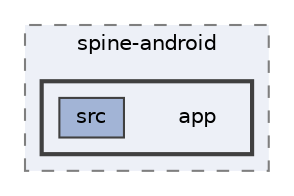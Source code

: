 digraph "external/spine-runtimes/spine-android/app"
{
 // LATEX_PDF_SIZE
  bgcolor="transparent";
  edge [fontname=Helvetica,fontsize=10,labelfontname=Helvetica,labelfontsize=10];
  node [fontname=Helvetica,fontsize=10,shape=box,height=0.2,width=0.4];
  compound=true
  subgraph clusterdir_3f5d1c104c10ac8a1d03800db7627c01 {
    graph [ bgcolor="#edf0f7", pencolor="grey50", label="spine-android", fontname=Helvetica,fontsize=10 style="filled,dashed", URL="dir_3f5d1c104c10ac8a1d03800db7627c01.html",tooltip=""]
  subgraph clusterdir_35f84dd45287414683360a49c6efafa6 {
    graph [ bgcolor="#edf0f7", pencolor="grey25", label="", fontname=Helvetica,fontsize=10 style="filled,bold", URL="dir_35f84dd45287414683360a49c6efafa6.html",tooltip=""]
    dir_35f84dd45287414683360a49c6efafa6 [shape=plaintext, label="app"];
  dir_8f013e9e15f29c5b1ed967e3f1a11e59 [label="src", fillcolor="#a2b4d6", color="grey25", style="filled", URL="dir_8f013e9e15f29c5b1ed967e3f1a11e59.html",tooltip=""];
  }
  }
}
